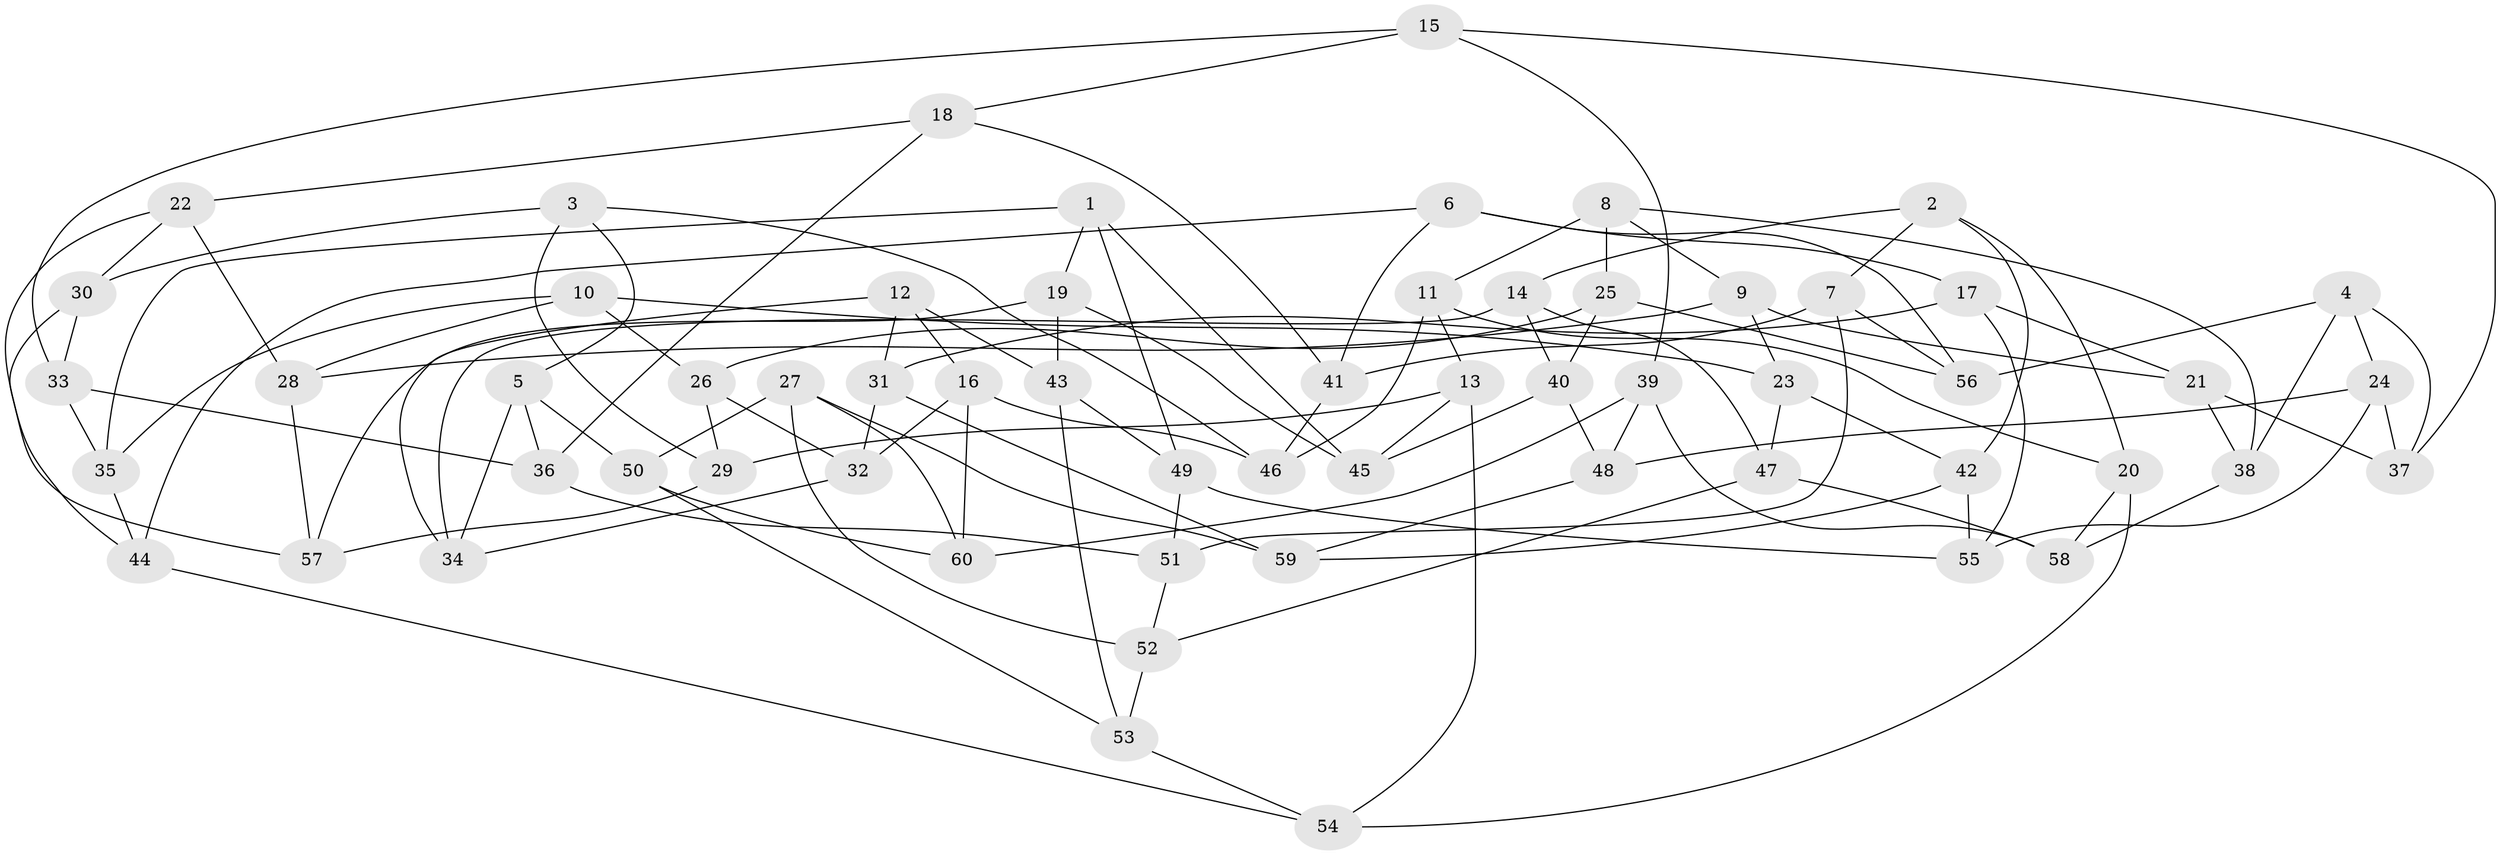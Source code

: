// coarse degree distribution, {5: 0.1388888888888889, 6: 0.5277777777777778, 4: 0.3055555555555556, 3: 0.027777777777777776}
// Generated by graph-tools (version 1.1) at 2025/42/03/06/25 10:42:23]
// undirected, 60 vertices, 120 edges
graph export_dot {
graph [start="1"]
  node [color=gray90,style=filled];
  1;
  2;
  3;
  4;
  5;
  6;
  7;
  8;
  9;
  10;
  11;
  12;
  13;
  14;
  15;
  16;
  17;
  18;
  19;
  20;
  21;
  22;
  23;
  24;
  25;
  26;
  27;
  28;
  29;
  30;
  31;
  32;
  33;
  34;
  35;
  36;
  37;
  38;
  39;
  40;
  41;
  42;
  43;
  44;
  45;
  46;
  47;
  48;
  49;
  50;
  51;
  52;
  53;
  54;
  55;
  56;
  57;
  58;
  59;
  60;
  1 -- 45;
  1 -- 19;
  1 -- 35;
  1 -- 49;
  2 -- 7;
  2 -- 42;
  2 -- 14;
  2 -- 20;
  3 -- 30;
  3 -- 46;
  3 -- 5;
  3 -- 29;
  4 -- 56;
  4 -- 37;
  4 -- 24;
  4 -- 38;
  5 -- 50;
  5 -- 36;
  5 -- 34;
  6 -- 17;
  6 -- 44;
  6 -- 41;
  6 -- 56;
  7 -- 51;
  7 -- 41;
  7 -- 56;
  8 -- 25;
  8 -- 11;
  8 -- 9;
  8 -- 38;
  9 -- 28;
  9 -- 23;
  9 -- 21;
  10 -- 28;
  10 -- 35;
  10 -- 26;
  10 -- 23;
  11 -- 13;
  11 -- 46;
  11 -- 20;
  12 -- 16;
  12 -- 34;
  12 -- 31;
  12 -- 43;
  13 -- 45;
  13 -- 29;
  13 -- 54;
  14 -- 34;
  14 -- 40;
  14 -- 47;
  15 -- 33;
  15 -- 37;
  15 -- 18;
  15 -- 39;
  16 -- 32;
  16 -- 60;
  16 -- 46;
  17 -- 55;
  17 -- 21;
  17 -- 31;
  18 -- 22;
  18 -- 41;
  18 -- 36;
  19 -- 45;
  19 -- 57;
  19 -- 43;
  20 -- 54;
  20 -- 58;
  21 -- 37;
  21 -- 38;
  22 -- 30;
  22 -- 28;
  22 -- 57;
  23 -- 42;
  23 -- 47;
  24 -- 55;
  24 -- 48;
  24 -- 37;
  25 -- 26;
  25 -- 56;
  25 -- 40;
  26 -- 29;
  26 -- 32;
  27 -- 60;
  27 -- 52;
  27 -- 50;
  27 -- 59;
  28 -- 57;
  29 -- 57;
  30 -- 33;
  30 -- 44;
  31 -- 32;
  31 -- 59;
  32 -- 34;
  33 -- 36;
  33 -- 35;
  35 -- 44;
  36 -- 51;
  38 -- 58;
  39 -- 58;
  39 -- 48;
  39 -- 60;
  40 -- 48;
  40 -- 45;
  41 -- 46;
  42 -- 55;
  42 -- 59;
  43 -- 53;
  43 -- 49;
  44 -- 54;
  47 -- 58;
  47 -- 52;
  48 -- 59;
  49 -- 55;
  49 -- 51;
  50 -- 53;
  50 -- 60;
  51 -- 52;
  52 -- 53;
  53 -- 54;
}
